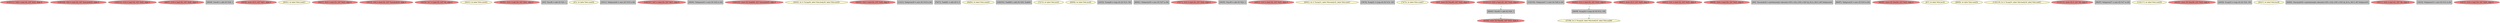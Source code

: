 
digraph G {


node1012 [fillcolor=lightcoral,label="[110/111]  %28 = load i32, i32* %i22, align 4",shape=ellipse,style=filled ]
node1011 [fillcolor=lightcoral,label="[108/109]  %20 = load i32, i32* %arrayidx43, align 4",shape=ellipse,style=filled ]
node1007 [fillcolor=lightcoral,label="[120/121]  %14 = load i32, i32* %i22, align 4",shape=ellipse,style=filled ]
node1006 [fillcolor=lightcoral,label="[46/47]  %19 = load i32, i32* %j26, align 4",shape=ellipse,style=filled ]
node1005 [fillcolor=grey,label="[48/49]  %inc62 = add i32 %28, 1",shape=rectangle,style=filled ]
node1002 [fillcolor=lightcoral,label="[38/39]  store i32 0, i32* %j51, align 4",shape=ellipse,style=filled ]
node1001 [fillcolor=lemonchiffon,label="[90/91]  br label %for.cond27",shape=ellipse,style=filled ]
node999 [fillcolor=lightcoral,label="[36/37]  %23 = load i32, i32* %i22, align 4",shape=ellipse,style=filled ]
node996 [fillcolor=lightcoral,label="[34/35]  %25 = load i32, i32* %arrayidx56, align 4",shape=ellipse,style=filled ]
node995 [fillcolor=lightcoral,label="[32/33]  %17 = load i32, i32* %k, align 4",shape=ellipse,style=filled ]
node994 [fillcolor=lemonchiffon,label="[30/31]  br label %for.cond52",shape=ellipse,style=filled ]
node1000 [fillcolor=lightcoral,label="[92/93]  %24 = load i32, i32* %j51, align 4",shape=ellipse,style=filled ]
node993 [fillcolor=grey,label="[4/5]  %inc46 = add i32 %21, 1",shape=rectangle,style=filled ]
node991 [fillcolor=lemonchiffon,label="[0/1]  br label %for.cond30",shape=ellipse,style=filled ]
node990 [fillcolor=grey,label="[10/11]  %idxprom42 = zext i32 %19 to i64",shape=rectangle,style=filled ]
node989 [fillcolor=lightcoral,label="[106/107]  %27 = load i32, i32* %j51, align 4",shape=ellipse,style=filled ]
node992 [fillcolor=grey,label="[94/95]  %idxprom55 = zext i32 %24 to i64",shape=rectangle,style=filled ]
node988 [fillcolor=lightcoral,label="[104/105]  store i32 %add44, i32* %arrayidx43, align 4",shape=ellipse,style=filled ]
node1004 [fillcolor=lemonchiffon,label="[44/45]  br i1 %cmp28, label %for.body29, label %for.end50",shape=ellipse,style=filled ]
node980 [fillcolor=lightcoral,label="[24/25]  %22 = load i32, i32* %i22, align 4",shape=ellipse,style=filled ]
node982 [fillcolor=grey,label="[12/13]  %idxprom39 = zext i32 %18 to i64",shape=rectangle,style=filled ]
node965 [fillcolor=grey,label="[70/71]  %add41 = add i32 0, 0",shape=rectangle,style=filled ]
node970 [fillcolor=lemonchiffon,label="[84/85]  br label %for.cond23",shape=ellipse,style=filled ]
node1009 [fillcolor=grey,label="[100/101]  %add44 = add i32 %20, %add41",shape=rectangle,style=filled ]
node964 [fillcolor=lemonchiffon,label="[72/73]  br label %for.inc61",shape=ellipse,style=filled ]
node963 [fillcolor=lemonchiffon,label="[68/69]  br label %for.inc64",shape=ellipse,style=filled ]
node952 [fillcolor=grey,label="[52/53]  %cmp28 = icmp ult i32 %13, 100",shape=rectangle,style=filled ]
node969 [fillcolor=grey,label="[80/81]  %idxprom59 = zext i32 %27 to i64",shape=rectangle,style=filled ]
node961 [fillcolor=lightcoral,label="[76/77]  %13 = load i32, i32* %i22, align 4",shape=ellipse,style=filled ]
node958 [fillcolor=grey,label="[54/55]  %inc49 = add i32 %22, 1",shape=rectangle,style=filled ]
node985 [fillcolor=lightcoral,label="[20/21]  %15 = load i32, i32* %i22, align 4",shape=ellipse,style=filled ]
node959 [fillcolor=lemonchiffon,label="[60/61]  br i1 %cmp31, label %for.body32, label %for.end47",shape=ellipse,style=filled ]
node966 [fillcolor=grey,label="[78/79]  %cmp31 = icmp ult i32 %14, 100",shape=rectangle,style=filled ]
node962 [fillcolor=lemonchiffon,label="[74/75]  br label %for.cond27",shape=ellipse,style=filled ]
node983 [fillcolor=lightcoral,label="[2/3]  store i32 %inc46, i32* %i22, align 4",shape=ellipse,style=filled ]
node1003 [fillcolor=grey,label="[40/43]  %inc65 = add i32 %29, 1",shape=rectangle,style=filled ]
node967 [fillcolor=lightcoral,label="[41/42]  store i32 %inc65, i32* %i22, align 4",shape=ellipse,style=filled ]
node1010 [fillcolor=grey,label="[102/103]  %idxprom57 = zext i32 %26 to i64",shape=rectangle,style=filled ]
node957 [fillcolor=grey,label="[56/59]  %cmp24 = icmp ult i32 %12, 100",shape=rectangle,style=filled ]
node960 [fillcolor=lightcoral,label="[66/67]  store i32 0, i32* %j26, align 4",shape=ellipse,style=filled ]
node953 [fillcolor=lightcoral,label="[50/51]  %21 = load i32, i32* %i22, align 4",shape=ellipse,style=filled ]
node955 [fillcolor=lightcoral,label="[98/99]  %26 = load i32, i32* %i22, align 4",shape=ellipse,style=filled ]
node998 [fillcolor=grey,label="[8/9]  %arrayidx43 = getelementptr inbounds [100 x i32], [100 x i32]* @_ZL1a, i64 0, i64 %idxprom42",shape=rectangle,style=filled ]
node974 [fillcolor=lightcoral,label="[112/113]  %29 = load i32, i32* %i22, align 4",shape=ellipse,style=filled ]
node954 [fillcolor=lemonchiffon,label="[57/58]  br i1 %cmp24, label %for.body25, label %for.end66",shape=ellipse,style=filled ]
node972 [fillcolor=grey,label="[86/87]  %idxprom35 = zext i32 %16 to i64",shape=rectangle,style=filled ]
node968 [fillcolor=lightcoral,label="[82/83]  store i32 %inc62, i32* %i22, align 4",shape=ellipse,style=filled ]
node979 [fillcolor=lemonchiffon,label="[6/7]  br label %for.inc45",shape=ellipse,style=filled ]
node971 [fillcolor=lemonchiffon,label="[88/89]  br label %for.cond52",shape=ellipse,style=filled ]
node1008 [fillcolor=lemonchiffon,label="[118/119]  br i1 %cmp53, label %for.body54, label %for.end63",shape=ellipse,style=filled ]
node973 [fillcolor=lightcoral,label="[114/115]  store i32 0, i32* %k, align 4",shape=ellipse,style=filled ]
node956 [fillcolor=grey,label="[96/97]  %idxprom37 = zext i32 %17 to i64",shape=rectangle,style=filled ]
node975 [fillcolor=lemonchiffon,label="[116/117]  br label %for.cond30",shape=ellipse,style=filled ]
node981 [fillcolor=lightcoral,label="[22/23]  store i32 %inc49, i32* %i22, align 4",shape=ellipse,style=filled ]
node976 [fillcolor=lightcoral,label="[62/63]  %12 = load i32, i32* %i22, align 4",shape=ellipse,style=filled ]
node977 [fillcolor=grey,label="[28/29]  %cmp53 = icmp ult i32 %23, 100",shape=rectangle,style=filled ]
node978 [fillcolor=lemonchiffon,label="[26/27]  br label %for.inc48",shape=ellipse,style=filled ]
node984 [fillcolor=grey,label="[64/65]  %arrayidx56 = getelementptr inbounds [100 x i32], [100 x i32]* @_ZL1a, i64 0, i64 %idxprom55",shape=rectangle,style=filled ]
node997 [fillcolor=lightcoral,label="[16/17]  %16 = load i32, i32* %k, align 4",shape=ellipse,style=filled ]
node986 [fillcolor=grey,label="[18/19]  %idxprom33 = zext i32 %15 to i64",shape=rectangle,style=filled ]
node987 [fillcolor=lightcoral,label="[14/15]  %18 = load i32, i32* %j26, align 4",shape=ellipse,style=filled ]

node976->node957 [style=dotted,color=forestgreen,label="T",fontcolor=forestgreen ]
node957->node954 [style=dotted,color=forestgreen,label="T",fontcolor=forestgreen ]
node1003->node967 [style=dotted,color=forestgreen,label="T",fontcolor=forestgreen ]
node974->node1003 [style=dotted,color=forestgreen,label="T",fontcolor=forestgreen ]


}
